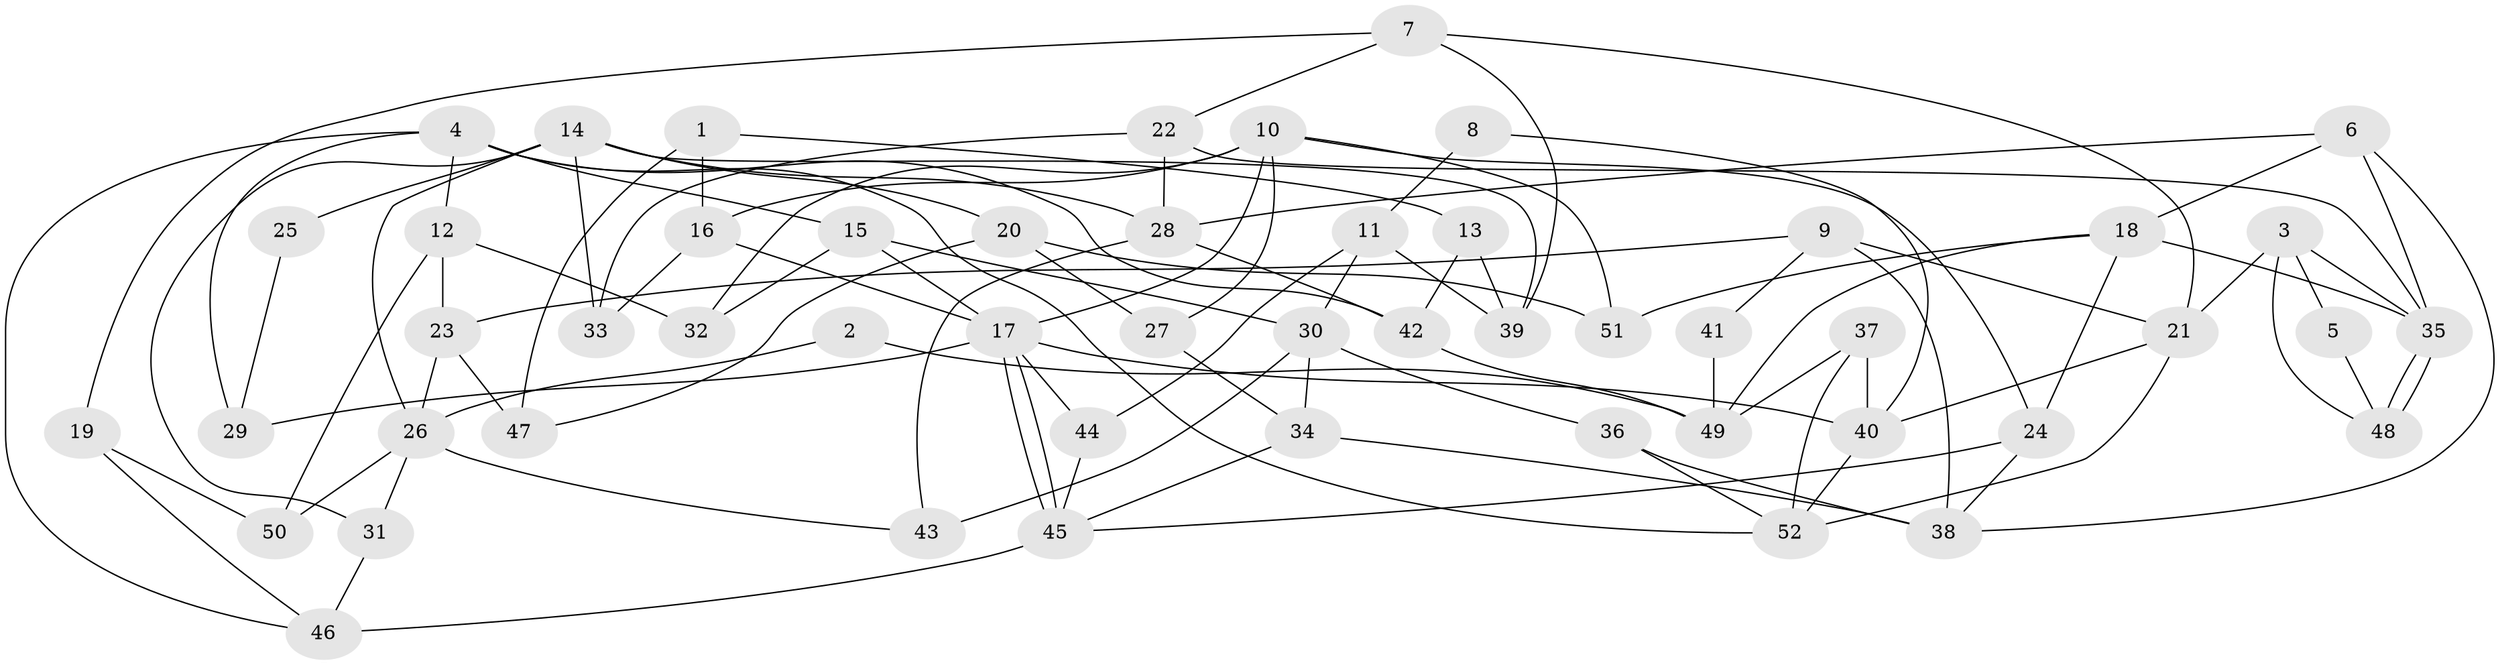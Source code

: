 // coarse degree distribution, {6: 0.16216216216216217, 4: 0.32432432432432434, 7: 0.02702702702702703, 5: 0.24324324324324326, 3: 0.13513513513513514, 2: 0.08108108108108109, 1: 0.02702702702702703}
// Generated by graph-tools (version 1.1) at 2025/36/03/04/25 23:36:59]
// undirected, 52 vertices, 104 edges
graph export_dot {
  node [color=gray90,style=filled];
  1;
  2;
  3;
  4;
  5;
  6;
  7;
  8;
  9;
  10;
  11;
  12;
  13;
  14;
  15;
  16;
  17;
  18;
  19;
  20;
  21;
  22;
  23;
  24;
  25;
  26;
  27;
  28;
  29;
  30;
  31;
  32;
  33;
  34;
  35;
  36;
  37;
  38;
  39;
  40;
  41;
  42;
  43;
  44;
  45;
  46;
  47;
  48;
  49;
  50;
  51;
  52;
  1 -- 16;
  1 -- 47;
  1 -- 13;
  2 -- 49;
  2 -- 26;
  3 -- 35;
  3 -- 21;
  3 -- 5;
  3 -- 48;
  4 -- 52;
  4 -- 15;
  4 -- 12;
  4 -- 29;
  4 -- 42;
  4 -- 46;
  5 -- 48;
  6 -- 28;
  6 -- 38;
  6 -- 18;
  6 -- 35;
  7 -- 22;
  7 -- 39;
  7 -- 19;
  7 -- 21;
  8 -- 40;
  8 -- 11;
  9 -- 21;
  9 -- 38;
  9 -- 23;
  9 -- 41;
  10 -- 24;
  10 -- 17;
  10 -- 16;
  10 -- 27;
  10 -- 32;
  10 -- 51;
  11 -- 30;
  11 -- 44;
  11 -- 39;
  12 -- 23;
  12 -- 32;
  12 -- 50;
  13 -- 39;
  13 -- 42;
  14 -- 28;
  14 -- 26;
  14 -- 20;
  14 -- 25;
  14 -- 31;
  14 -- 33;
  14 -- 39;
  15 -- 17;
  15 -- 32;
  15 -- 30;
  16 -- 17;
  16 -- 33;
  17 -- 45;
  17 -- 45;
  17 -- 40;
  17 -- 29;
  17 -- 44;
  18 -- 35;
  18 -- 24;
  18 -- 49;
  18 -- 51;
  19 -- 46;
  19 -- 50;
  20 -- 51;
  20 -- 27;
  20 -- 47;
  21 -- 40;
  21 -- 52;
  22 -- 33;
  22 -- 35;
  22 -- 28;
  23 -- 26;
  23 -- 47;
  24 -- 45;
  24 -- 38;
  25 -- 29;
  26 -- 31;
  26 -- 50;
  26 -- 43;
  27 -- 34;
  28 -- 42;
  28 -- 43;
  30 -- 43;
  30 -- 34;
  30 -- 36;
  31 -- 46;
  34 -- 38;
  34 -- 45;
  35 -- 48;
  35 -- 48;
  36 -- 38;
  36 -- 52;
  37 -- 52;
  37 -- 49;
  37 -- 40;
  40 -- 52;
  41 -- 49;
  42 -- 49;
  44 -- 45;
  45 -- 46;
}
